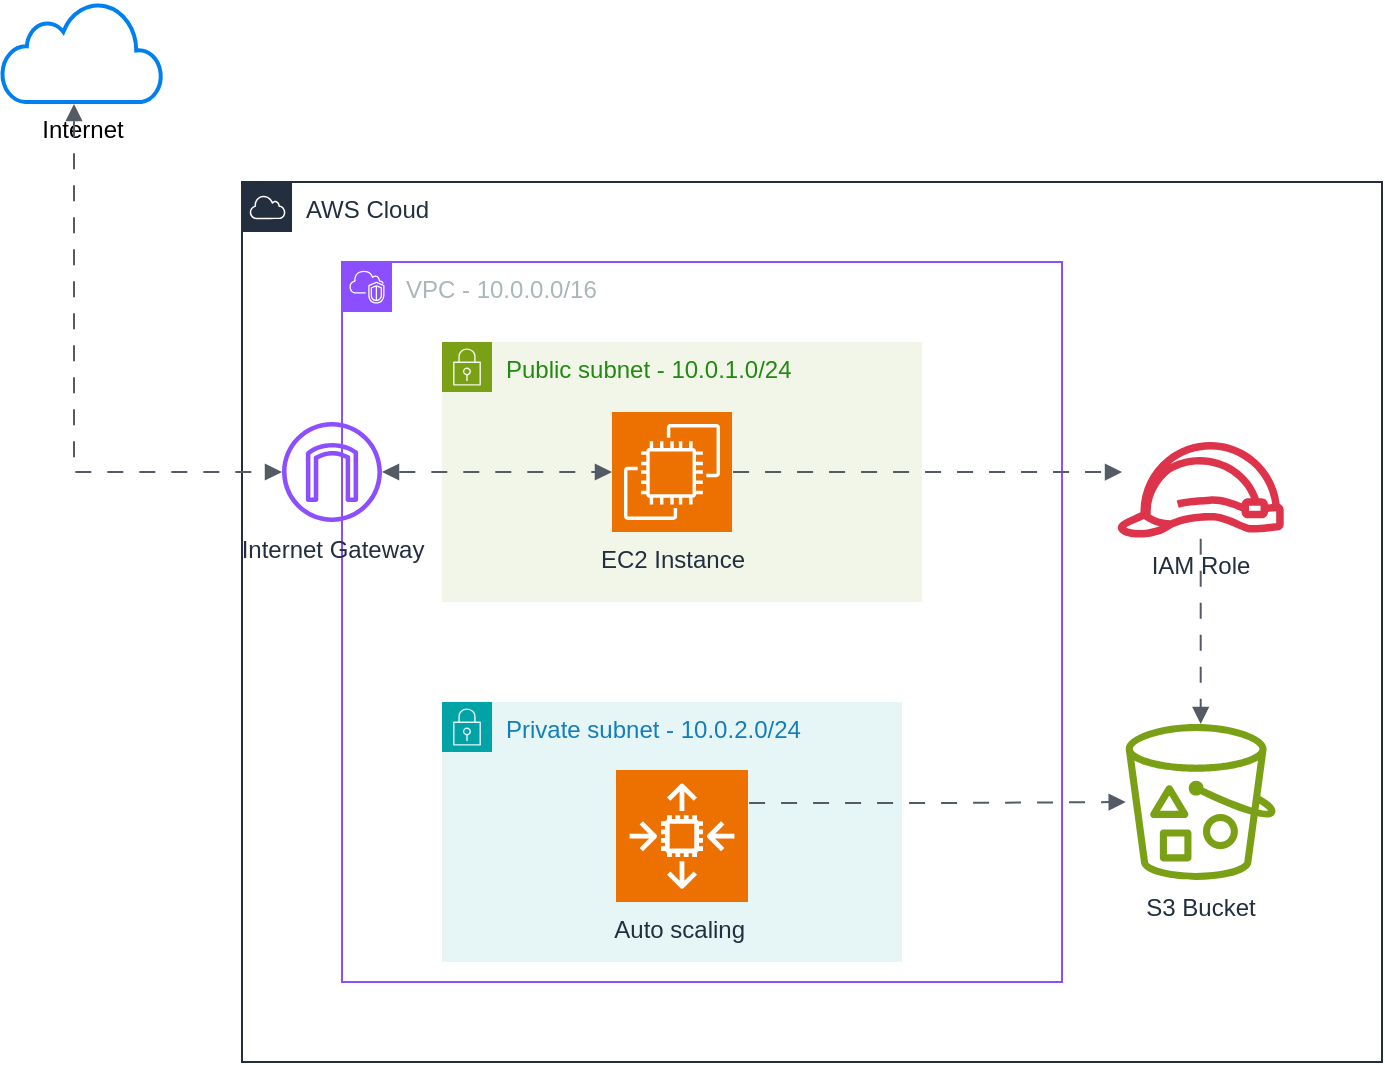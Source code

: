 <mxfile version="26.2.15">
  <diagram name="Page-1" id="e5cqB_uf9mSFRleFC-Fg">
    <mxGraphModel dx="1018" dy="748" grid="0" gridSize="10" guides="1" tooltips="1" connect="1" arrows="1" fold="1" page="1" pageScale="1" pageWidth="827" pageHeight="1169" math="0" shadow="0">
      <root>
        <mxCell id="0" />
        <mxCell id="1" parent="0" />
        <mxCell id="aUwqBPxb8B65Dzr2mXEr-1" value="AWS Cloud" style="points=[[0,0],[0.25,0],[0.5,0],[0.75,0],[1,0],[1,0.25],[1,0.5],[1,0.75],[1,1],[0.75,1],[0.5,1],[0.25,1],[0,1],[0,0.75],[0,0.5],[0,0.25]];outlineConnect=0;gradientColor=none;html=1;whiteSpace=wrap;fontSize=12;fontStyle=0;container=1;pointerEvents=0;collapsible=0;recursiveResize=0;shape=mxgraph.aws4.group;grIcon=mxgraph.aws4.group_aws_cloud;strokeColor=#232F3E;fillColor=none;verticalAlign=top;align=left;spacingLeft=30;fontColor=#232F3E;dashed=0;" vertex="1" parent="1">
          <mxGeometry x="150" y="150" width="570" height="440" as="geometry" />
        </mxCell>
        <mxCell id="aUwqBPxb8B65Dzr2mXEr-2" value="VPC - 10.0.0.0/16" style="points=[[0,0],[0.25,0],[0.5,0],[0.75,0],[1,0],[1,0.25],[1,0.5],[1,0.75],[1,1],[0.75,1],[0.5,1],[0.25,1],[0,1],[0,0.75],[0,0.5],[0,0.25]];outlineConnect=0;gradientColor=none;html=1;whiteSpace=wrap;fontSize=12;fontStyle=0;container=1;pointerEvents=0;collapsible=0;recursiveResize=0;shape=mxgraph.aws4.group;grIcon=mxgraph.aws4.group_vpc2;strokeColor=#8C4FFF;fillColor=none;verticalAlign=top;align=left;spacingLeft=30;fontColor=#AAB7B8;dashed=0;" vertex="1" parent="aUwqBPxb8B65Dzr2mXEr-1">
          <mxGeometry x="50" y="40" width="360" height="360" as="geometry" />
        </mxCell>
        <mxCell id="aUwqBPxb8B65Dzr2mXEr-6" value="Public subnet - 10.0.1.0/24" style="points=[[0,0],[0.25,0],[0.5,0],[0.75,0],[1,0],[1,0.25],[1,0.5],[1,0.75],[1,1],[0.75,1],[0.5,1],[0.25,1],[0,1],[0,0.75],[0,0.5],[0,0.25]];outlineConnect=0;gradientColor=none;html=1;whiteSpace=wrap;fontSize=12;fontStyle=0;container=1;pointerEvents=0;collapsible=0;recursiveResize=0;shape=mxgraph.aws4.group;grIcon=mxgraph.aws4.group_security_group;grStroke=0;strokeColor=#7AA116;fillColor=#F2F6E8;verticalAlign=top;align=left;spacingLeft=30;fontColor=#248814;dashed=0;" vertex="1" parent="aUwqBPxb8B65Dzr2mXEr-2">
          <mxGeometry x="50" y="40" width="240" height="130" as="geometry" />
        </mxCell>
        <mxCell id="aUwqBPxb8B65Dzr2mXEr-8" value="EC2 Instance" style="sketch=0;points=[[0,0,0],[0.25,0,0],[0.5,0,0],[0.75,0,0],[1,0,0],[0,1,0],[0.25,1,0],[0.5,1,0],[0.75,1,0],[1,1,0],[0,0.25,0],[0,0.5,0],[0,0.75,0],[1,0.25,0],[1,0.5,0],[1,0.75,0]];outlineConnect=0;fontColor=#232F3E;fillColor=#ED7100;strokeColor=#ffffff;dashed=0;verticalLabelPosition=bottom;verticalAlign=top;align=center;html=1;fontSize=12;fontStyle=0;aspect=fixed;shape=mxgraph.aws4.resourceIcon;resIcon=mxgraph.aws4.ec2;" vertex="1" parent="aUwqBPxb8B65Dzr2mXEr-6">
          <mxGeometry x="85" y="35" width="60" height="60" as="geometry" />
        </mxCell>
        <mxCell id="aUwqBPxb8B65Dzr2mXEr-7" value="Private subnet - 10.0.2.0/24" style="points=[[0,0],[0.25,0],[0.5,0],[0.75,0],[1,0],[1,0.25],[1,0.5],[1,0.75],[1,1],[0.75,1],[0.5,1],[0.25,1],[0,1],[0,0.75],[0,0.5],[0,0.25]];outlineConnect=0;gradientColor=none;html=1;whiteSpace=wrap;fontSize=12;fontStyle=0;container=1;pointerEvents=0;collapsible=0;recursiveResize=0;shape=mxgraph.aws4.group;grIcon=mxgraph.aws4.group_security_group;grStroke=0;strokeColor=#00A4A6;fillColor=#E6F6F7;verticalAlign=top;align=left;spacingLeft=30;fontColor=#147EBA;dashed=0;" vertex="1" parent="aUwqBPxb8B65Dzr2mXEr-2">
          <mxGeometry x="50" y="220" width="230" height="130" as="geometry" />
        </mxCell>
        <mxCell id="aUwqBPxb8B65Dzr2mXEr-9" value="Auto scaling&amp;nbsp;" style="sketch=0;points=[[0,0,0],[0.25,0,0],[0.5,0,0],[0.75,0,0],[1,0,0],[0,1,0],[0.25,1,0],[0.5,1,0],[0.75,1,0],[1,1,0],[0,0.25,0],[0,0.5,0],[0,0.75,0],[1,0.25,0],[1,0.5,0],[1,0.75,0]];outlineConnect=0;fontColor=#232F3E;fillColor=#ED7100;strokeColor=#ffffff;dashed=0;verticalLabelPosition=bottom;verticalAlign=top;align=center;html=1;fontSize=12;fontStyle=0;aspect=fixed;shape=mxgraph.aws4.resourceIcon;resIcon=mxgraph.aws4.auto_scaling2;" vertex="1" parent="aUwqBPxb8B65Dzr2mXEr-7">
          <mxGeometry x="87" y="34" width="66" height="66" as="geometry" />
        </mxCell>
        <mxCell id="aUwqBPxb8B65Dzr2mXEr-5" value="IAM Role" style="sketch=0;outlineConnect=0;fontColor=#232F3E;gradientColor=none;fillColor=#DD344C;strokeColor=none;dashed=0;verticalLabelPosition=bottom;verticalAlign=top;align=center;html=1;fontSize=12;fontStyle=0;aspect=fixed;pointerEvents=1;shape=mxgraph.aws4.role;" vertex="1" parent="aUwqBPxb8B65Dzr2mXEr-1">
          <mxGeometry x="437" y="130" width="84.7" height="47.78" as="geometry" />
        </mxCell>
        <mxCell id="aUwqBPxb8B65Dzr2mXEr-11" value="S3 Bucket" style="sketch=0;outlineConnect=0;fontColor=#232F3E;gradientColor=none;fillColor=#7AA116;strokeColor=none;dashed=0;verticalLabelPosition=bottom;verticalAlign=top;align=center;html=1;fontSize=12;fontStyle=0;aspect=fixed;pointerEvents=1;shape=mxgraph.aws4.bucket_with_objects;" vertex="1" parent="aUwqBPxb8B65Dzr2mXEr-1">
          <mxGeometry x="441.85" y="271" width="75" height="78" as="geometry" />
        </mxCell>
        <mxCell id="aUwqBPxb8B65Dzr2mXEr-15" value="" style="edgeStyle=orthogonalEdgeStyle;html=1;endArrow=block;elbow=vertical;startArrow=none;endFill=1;strokeColor=#545B64;rounded=0;exitX=1;exitY=0.5;exitDx=0;exitDy=0;exitPerimeter=0;entryX=0.026;entryY=0.314;entryDx=0;entryDy=0;entryPerimeter=0;flowAnimation=1;" edge="1" parent="aUwqBPxb8B65Dzr2mXEr-1" source="aUwqBPxb8B65Dzr2mXEr-8" target="aUwqBPxb8B65Dzr2mXEr-5">
          <mxGeometry width="100" relative="1" as="geometry">
            <mxPoint x="260" y="150" as="sourcePoint" />
            <mxPoint x="360" y="150" as="targetPoint" />
          </mxGeometry>
        </mxCell>
        <mxCell id="aUwqBPxb8B65Dzr2mXEr-16" value="" style="edgeStyle=orthogonalEdgeStyle;html=1;endArrow=block;elbow=vertical;startArrow=none;endFill=1;strokeColor=#545B64;rounded=0;flowAnimation=1;" edge="1" parent="aUwqBPxb8B65Dzr2mXEr-1" source="aUwqBPxb8B65Dzr2mXEr-5" target="aUwqBPxb8B65Dzr2mXEr-11">
          <mxGeometry width="100" relative="1" as="geometry">
            <mxPoint x="440" y="230" as="sourcePoint" />
            <mxPoint x="540" y="230" as="targetPoint" />
          </mxGeometry>
        </mxCell>
        <mxCell id="aUwqBPxb8B65Dzr2mXEr-18" value="" style="edgeStyle=orthogonalEdgeStyle;html=1;endArrow=block;elbow=vertical;startArrow=none;endFill=1;strokeColor=#545B64;rounded=0;exitX=1;exitY=0.25;exitDx=0;exitDy=0;exitPerimeter=0;flowAnimation=1;" edge="1" parent="aUwqBPxb8B65Dzr2mXEr-1" source="aUwqBPxb8B65Dzr2mXEr-9" target="aUwqBPxb8B65Dzr2mXEr-11">
          <mxGeometry width="100" relative="1" as="geometry">
            <mxPoint x="279" y="310" as="sourcePoint" />
            <mxPoint x="379" y="310" as="targetPoint" />
          </mxGeometry>
        </mxCell>
        <mxCell id="aUwqBPxb8B65Dzr2mXEr-4" value="Internet" style="html=1;verticalLabelPosition=bottom;align=center;labelBackgroundColor=#ffffff;verticalAlign=top;strokeWidth=2;strokeColor=#0080F0;shadow=0;dashed=0;shape=mxgraph.ios7.icons.cloud;" vertex="1" parent="1">
          <mxGeometry x="30" y="60" width="80" height="50" as="geometry" />
        </mxCell>
        <mxCell id="aUwqBPxb8B65Dzr2mXEr-12" value="" style="edgeStyle=orthogonalEdgeStyle;html=1;endArrow=block;elbow=vertical;startArrow=block;startFill=1;endFill=1;strokeColor=#545B64;rounded=0;exitX=0.45;exitY=1.02;exitDx=0;exitDy=0;exitPerimeter=0;flowAnimation=1;" edge="1" parent="1" source="aUwqBPxb8B65Dzr2mXEr-4" target="aUwqBPxb8B65Dzr2mXEr-10">
          <mxGeometry width="100" relative="1" as="geometry">
            <mxPoint x="30" y="280" as="sourcePoint" />
            <mxPoint x="66" y="360" as="targetPoint" />
            <Array as="points">
              <mxPoint x="66" y="295" />
            </Array>
          </mxGeometry>
        </mxCell>
        <mxCell id="aUwqBPxb8B65Dzr2mXEr-10" value="Internet Gateway" style="sketch=0;outlineConnect=0;fontColor=#232F3E;gradientColor=none;fillColor=#8C4FFF;strokeColor=none;dashed=0;verticalLabelPosition=bottom;verticalAlign=top;align=center;html=1;fontSize=12;fontStyle=0;aspect=fixed;pointerEvents=1;shape=mxgraph.aws4.internet_gateway;" vertex="1" parent="1">
          <mxGeometry x="170" y="270" width="50" height="50" as="geometry" />
        </mxCell>
        <mxCell id="aUwqBPxb8B65Dzr2mXEr-13" value="" style="edgeStyle=orthogonalEdgeStyle;html=1;endArrow=block;elbow=vertical;startArrow=block;startFill=1;endFill=1;strokeColor=#545B64;rounded=0;entryX=0;entryY=0.5;entryDx=0;entryDy=0;entryPerimeter=0;flowAnimation=1;" edge="1" parent="1" source="aUwqBPxb8B65Dzr2mXEr-10" target="aUwqBPxb8B65Dzr2mXEr-8">
          <mxGeometry width="100" relative="1" as="geometry">
            <mxPoint x="220" y="290" as="sourcePoint" />
            <mxPoint x="320" y="290" as="targetPoint" />
          </mxGeometry>
        </mxCell>
      </root>
    </mxGraphModel>
  </diagram>
</mxfile>
